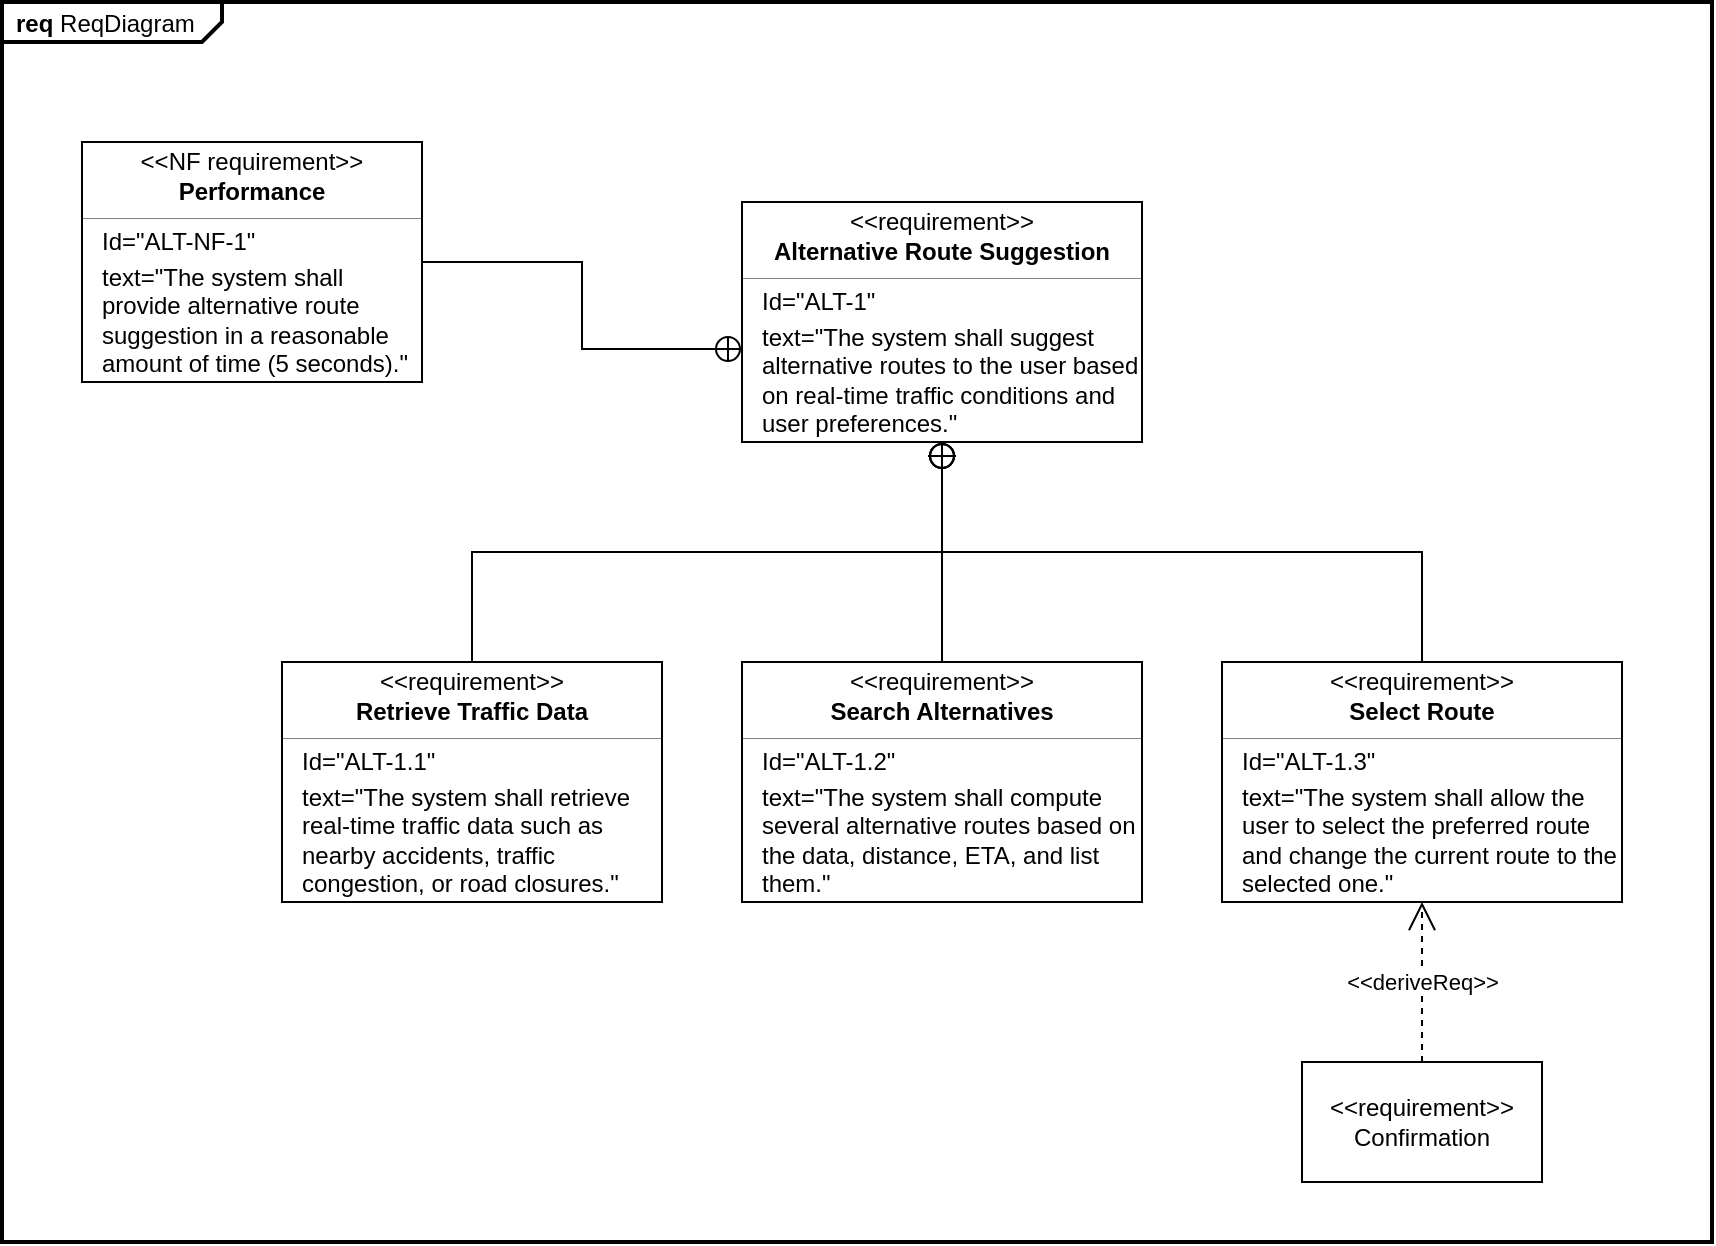<mxfile version="26.2.2">
  <diagram name="Page-1" id="RoBDvHYxKR69cgUxRB9M">
    <mxGraphModel dx="1400" dy="482" grid="1" gridSize="10" guides="1" tooltips="1" connect="1" arrows="1" fold="1" page="1" pageScale="1" pageWidth="583" pageHeight="827" math="0" shadow="0">
      <root>
        <mxCell id="0" />
        <mxCell id="1" parent="0" />
        <mxCell id="d6nDWf26179W9ONTrDyo-1" value="&lt;p style=&quot;margin:0px;margin-top:4px;margin-left:7px;text-align:left;&quot;&gt;&lt;b&gt;req&lt;/b&gt;  ReqDiagram&lt;/p&gt;" style="html=1;shape=mxgraph.sysml.package;overflow=fill;labelX=110;strokeWidth=2;align=center;" vertex="1" parent="1">
          <mxGeometry x="-90" y="60" width="855" height="620" as="geometry" />
        </mxCell>
        <mxCell id="d6nDWf26179W9ONTrDyo-5" value="" style="rounded=0;html=1;labelBackgroundColor=none;endArrow=none;edgeStyle=elbowEdgeStyle;elbow=vertical;startArrow=sysMLPackCont;startSize=12;exitX=0.5;exitY=1;exitDx=0;exitDy=0;" edge="1" source="d6nDWf26179W9ONTrDyo-12" target="d6nDWf26179W9ONTrDyo-21" parent="1">
          <mxGeometry relative="1" as="geometry">
            <mxPoint x="380" y="300.0" as="sourcePoint" />
            <mxPoint x="290" y="390" as="targetPoint" />
          </mxGeometry>
        </mxCell>
        <mxCell id="d6nDWf26179W9ONTrDyo-6" value="" style="rounded=0;html=1;labelBackgroundColor=none;endArrow=none;edgeStyle=elbowEdgeStyle;elbow=vertical;startArrow=sysMLPackCont;startSize=12;exitX=0.5;exitY=1;exitDx=0;exitDy=0;" edge="1" source="d6nDWf26179W9ONTrDyo-12" target="d6nDWf26179W9ONTrDyo-15" parent="1">
          <mxGeometry relative="1" as="geometry">
            <mxPoint x="380" y="300" as="sourcePoint" />
            <mxPoint x="470" y="390.0" as="targetPoint" />
          </mxGeometry>
        </mxCell>
        <mxCell id="d6nDWf26179W9ONTrDyo-8" value="" style="fontStyle=1;align=center;verticalAlign=middle;childLayout=stackLayout;horizontal=1;horizontalStack=0;resizeParent=1;resizeParentMax=0;resizeLast=0;marginBottom=0;" vertex="1" parent="1">
          <mxGeometry x="280" y="160" width="200" height="120" as="geometry" />
        </mxCell>
        <mxCell id="d6nDWf26179W9ONTrDyo-9" value="&amp;lt;&amp;lt;requirement&amp;gt;&amp;gt;" style="html=1;align=center;spacing=0;verticalAlign=middle;strokeColor=none;fillColor=none;whiteSpace=wrap;spacingTop=3;" vertex="1" parent="d6nDWf26179W9ONTrDyo-8">
          <mxGeometry width="200" height="16" as="geometry" />
        </mxCell>
        <mxCell id="d6nDWf26179W9ONTrDyo-10" value="Alternative Route Suggestion" style="html=1;align=center;spacing=0;verticalAlign=middle;strokeColor=none;fillColor=none;whiteSpace=wrap;fontStyle=1" vertex="1" parent="d6nDWf26179W9ONTrDyo-8">
          <mxGeometry y="16" width="200" height="18" as="geometry" />
        </mxCell>
        <mxCell id="d6nDWf26179W9ONTrDyo-11" value="" style="line;strokeWidth=0.25;fillColor=none;align=left;verticalAlign=middle;spacingTop=-1;spacingLeft=3;spacingRight=3;rotatable=0;labelPosition=right;points=[];portConstraint=eastwest;" vertex="1" parent="d6nDWf26179W9ONTrDyo-8">
          <mxGeometry y="34" width="200" height="8" as="geometry" />
        </mxCell>
        <mxCell id="d6nDWf26179W9ONTrDyo-13" value="Id=&quot;ALT-1&quot;" style="html=1;align=left;spacing=0;verticalAlign=middle;strokeColor=none;fillColor=none;whiteSpace=wrap;spacingLeft=10;" vertex="1" parent="d6nDWf26179W9ONTrDyo-8">
          <mxGeometry y="42" width="200" height="16" as="geometry" />
        </mxCell>
        <mxCell id="d6nDWf26179W9ONTrDyo-12" value="text=&quot;The system shall suggest alternative routes to the user based on real-time traffic conditions and user preferences.&quot;" style="html=1;align=left;spacing=0;verticalAlign=middle;strokeColor=none;fillColor=none;whiteSpace=wrap;spacingLeft=10;" vertex="1" parent="d6nDWf26179W9ONTrDyo-8">
          <mxGeometry y="58" width="200" height="62" as="geometry" />
        </mxCell>
        <mxCell id="d6nDWf26179W9ONTrDyo-15" value="" style="fontStyle=1;align=center;verticalAlign=middle;childLayout=stackLayout;horizontal=1;horizontalStack=0;resizeParent=1;resizeParentMax=0;resizeLast=0;marginBottom=0;" vertex="1" parent="1">
          <mxGeometry x="280" y="390" width="200" height="120" as="geometry" />
        </mxCell>
        <mxCell id="d6nDWf26179W9ONTrDyo-16" value="&amp;lt;&amp;lt;requirement&amp;gt;&amp;gt;" style="html=1;align=center;spacing=0;verticalAlign=middle;strokeColor=none;fillColor=none;whiteSpace=wrap;spacingTop=3;" vertex="1" parent="d6nDWf26179W9ONTrDyo-15">
          <mxGeometry width="200" height="16" as="geometry" />
        </mxCell>
        <mxCell id="d6nDWf26179W9ONTrDyo-17" value="Search Alternatives" style="html=1;align=center;spacing=0;verticalAlign=middle;strokeColor=none;fillColor=none;whiteSpace=wrap;fontStyle=1" vertex="1" parent="d6nDWf26179W9ONTrDyo-15">
          <mxGeometry y="16" width="200" height="18" as="geometry" />
        </mxCell>
        <mxCell id="d6nDWf26179W9ONTrDyo-18" value="" style="line;strokeWidth=0.25;fillColor=none;align=left;verticalAlign=middle;spacingTop=-1;spacingLeft=3;spacingRight=3;rotatable=0;labelPosition=right;points=[];portConstraint=eastwest;" vertex="1" parent="d6nDWf26179W9ONTrDyo-15">
          <mxGeometry y="34" width="200" height="8" as="geometry" />
        </mxCell>
        <mxCell id="d6nDWf26179W9ONTrDyo-19" value="Id=&quot;ALT-1.2&quot;" style="html=1;align=left;spacing=0;verticalAlign=middle;strokeColor=none;fillColor=none;whiteSpace=wrap;spacingLeft=10;" vertex="1" parent="d6nDWf26179W9ONTrDyo-15">
          <mxGeometry y="42" width="200" height="16" as="geometry" />
        </mxCell>
        <mxCell id="d6nDWf26179W9ONTrDyo-20" value="text=&quot;The system shall compute several alternative routes based on the data, distance, ETA, and list them.&quot;" style="html=1;align=left;spacing=0;verticalAlign=middle;strokeColor=none;fillColor=none;whiteSpace=wrap;spacingLeft=10;" vertex="1" parent="d6nDWf26179W9ONTrDyo-15">
          <mxGeometry y="58" width="200" height="62" as="geometry" />
        </mxCell>
        <mxCell id="d6nDWf26179W9ONTrDyo-21" value="" style="fontStyle=1;align=center;verticalAlign=middle;childLayout=stackLayout;horizontal=1;horizontalStack=0;resizeParent=1;resizeParentMax=0;resizeLast=0;marginBottom=0;" vertex="1" parent="1">
          <mxGeometry x="50" y="390" width="190" height="120" as="geometry" />
        </mxCell>
        <mxCell id="d6nDWf26179W9ONTrDyo-22" value="&amp;lt;&amp;lt;requirement&amp;gt;&amp;gt;" style="html=1;align=center;spacing=0;verticalAlign=middle;strokeColor=none;fillColor=none;whiteSpace=wrap;spacingTop=3;" vertex="1" parent="d6nDWf26179W9ONTrDyo-21">
          <mxGeometry width="190" height="16" as="geometry" />
        </mxCell>
        <mxCell id="d6nDWf26179W9ONTrDyo-23" value="Retrieve Traffic Data" style="html=1;align=center;spacing=0;verticalAlign=middle;strokeColor=none;fillColor=none;whiteSpace=wrap;fontStyle=1" vertex="1" parent="d6nDWf26179W9ONTrDyo-21">
          <mxGeometry y="16" width="190" height="18" as="geometry" />
        </mxCell>
        <mxCell id="d6nDWf26179W9ONTrDyo-24" value="" style="line;strokeWidth=0.25;fillColor=none;align=left;verticalAlign=middle;spacingTop=-1;spacingLeft=3;spacingRight=3;rotatable=0;labelPosition=right;points=[];portConstraint=eastwest;" vertex="1" parent="d6nDWf26179W9ONTrDyo-21">
          <mxGeometry y="34" width="190" height="8" as="geometry" />
        </mxCell>
        <mxCell id="d6nDWf26179W9ONTrDyo-25" value="Id=&quot;ALT-1.1&quot;" style="html=1;align=left;spacing=0;verticalAlign=middle;strokeColor=none;fillColor=none;whiteSpace=wrap;spacingLeft=10;" vertex="1" parent="d6nDWf26179W9ONTrDyo-21">
          <mxGeometry y="42" width="190" height="16" as="geometry" />
        </mxCell>
        <mxCell id="d6nDWf26179W9ONTrDyo-26" value="text=&quot;The system shall retrieve real-time traffic data such as nearby accidents, traffic congestion, or road closures.&lt;span style=&quot;background-color: transparent; color: light-dark(rgb(0, 0, 0), rgb(255, 255, 255));&quot;&gt;&quot;&lt;/span&gt;" style="html=1;align=left;spacing=0;verticalAlign=middle;strokeColor=none;fillColor=none;whiteSpace=wrap;spacingLeft=10;" vertex="1" parent="d6nDWf26179W9ONTrDyo-21">
          <mxGeometry y="58" width="190" height="62" as="geometry" />
        </mxCell>
        <mxCell id="d6nDWf26179W9ONTrDyo-27" value="" style="fontStyle=1;align=center;verticalAlign=middle;childLayout=stackLayout;horizontal=1;horizontalStack=0;resizeParent=1;resizeParentMax=0;resizeLast=0;marginBottom=0;" vertex="1" parent="1">
          <mxGeometry x="520" y="390" width="200" height="120" as="geometry" />
        </mxCell>
        <mxCell id="d6nDWf26179W9ONTrDyo-28" value="&amp;lt;&amp;lt;requirement&amp;gt;&amp;gt;" style="html=1;align=center;spacing=0;verticalAlign=middle;strokeColor=none;fillColor=none;whiteSpace=wrap;spacingTop=3;" vertex="1" parent="d6nDWf26179W9ONTrDyo-27">
          <mxGeometry width="200" height="16" as="geometry" />
        </mxCell>
        <mxCell id="d6nDWf26179W9ONTrDyo-29" value="Select Route" style="html=1;align=center;spacing=0;verticalAlign=middle;strokeColor=none;fillColor=none;whiteSpace=wrap;fontStyle=1" vertex="1" parent="d6nDWf26179W9ONTrDyo-27">
          <mxGeometry y="16" width="200" height="18" as="geometry" />
        </mxCell>
        <mxCell id="d6nDWf26179W9ONTrDyo-30" value="" style="line;strokeWidth=0.25;fillColor=none;align=left;verticalAlign=middle;spacingTop=-1;spacingLeft=3;spacingRight=3;rotatable=0;labelPosition=right;points=[];portConstraint=eastwest;" vertex="1" parent="d6nDWf26179W9ONTrDyo-27">
          <mxGeometry y="34" width="200" height="8" as="geometry" />
        </mxCell>
        <mxCell id="d6nDWf26179W9ONTrDyo-31" value="Id=&quot;ALT-1.3&quot;" style="html=1;align=left;spacing=0;verticalAlign=middle;strokeColor=none;fillColor=none;whiteSpace=wrap;spacingLeft=10;" vertex="1" parent="d6nDWf26179W9ONTrDyo-27">
          <mxGeometry y="42" width="200" height="16" as="geometry" />
        </mxCell>
        <mxCell id="d6nDWf26179W9ONTrDyo-32" value="text=&quot;The system shall allow the user to select the preferred route and change the current route to the selected one.&quot;" style="html=1;align=left;spacing=0;verticalAlign=middle;strokeColor=none;fillColor=none;whiteSpace=wrap;spacingLeft=10;" vertex="1" parent="d6nDWf26179W9ONTrDyo-27">
          <mxGeometry y="58" width="200" height="62" as="geometry" />
        </mxCell>
        <mxCell id="d6nDWf26179W9ONTrDyo-34" style="edgeStyle=orthogonalEdgeStyle;rounded=0;orthogonalLoop=1;jettySize=auto;html=1;exitX=0.5;exitY=0;exitDx=0;exitDy=0;entryX=0.5;entryY=1;entryDx=0;entryDy=0;endArrow=circlePlus;endFill=0;endSize=5;" edge="1" parent="1" source="d6nDWf26179W9ONTrDyo-28" target="d6nDWf26179W9ONTrDyo-12">
          <mxGeometry relative="1" as="geometry" />
        </mxCell>
        <mxCell id="d6nDWf26179W9ONTrDyo-36" value="&amp;lt;&amp;lt;requirement&amp;gt;&amp;gt;&lt;br&gt;Confirmation" style="shape=rect;html=1;whiteSpace=wrap;align=center;" vertex="1" parent="1">
          <mxGeometry x="560" y="590" width="120" height="60" as="geometry" />
        </mxCell>
        <mxCell id="d6nDWf26179W9ONTrDyo-38" value="&amp;lt;&amp;lt;deriveReq&amp;gt;&amp;gt;" style="endArrow=open;html=1;edgeStyle=none;endSize=12;dashed=1;rounded=0;entryX=0.5;entryY=1;entryDx=0;entryDy=0;" edge="1" source="d6nDWf26179W9ONTrDyo-36" target="d6nDWf26179W9ONTrDyo-32" parent="1">
          <mxGeometry relative="1" as="geometry">
            <mxPoint x="463" y="600" as="targetPoint" />
          </mxGeometry>
        </mxCell>
        <mxCell id="d6nDWf26179W9ONTrDyo-63" style="edgeStyle=orthogonalEdgeStyle;rounded=0;orthogonalLoop=1;jettySize=auto;html=1;entryX=0;entryY=0.25;entryDx=0;entryDy=0;endArrow=circlePlus;endFill=0;startSize=6;endSize=5;" edge="1" parent="1" source="d6nDWf26179W9ONTrDyo-57" target="d6nDWf26179W9ONTrDyo-12">
          <mxGeometry relative="1" as="geometry" />
        </mxCell>
        <mxCell id="d6nDWf26179W9ONTrDyo-57" value="" style="fontStyle=1;align=center;verticalAlign=middle;childLayout=stackLayout;horizontal=1;horizontalStack=0;resizeParent=1;resizeParentMax=0;resizeLast=0;marginBottom=0;" vertex="1" parent="1">
          <mxGeometry x="-50" y="130" width="170" height="120" as="geometry" />
        </mxCell>
        <mxCell id="d6nDWf26179W9ONTrDyo-58" value="&amp;lt;&amp;lt;NF requirement&amp;gt;&amp;gt;" style="html=1;align=center;spacing=0;verticalAlign=middle;strokeColor=none;fillColor=none;whiteSpace=wrap;spacingTop=3;" vertex="1" parent="d6nDWf26179W9ONTrDyo-57">
          <mxGeometry width="170" height="16" as="geometry" />
        </mxCell>
        <mxCell id="d6nDWf26179W9ONTrDyo-59" value="Performance" style="html=1;align=center;spacing=0;verticalAlign=middle;strokeColor=none;fillColor=none;whiteSpace=wrap;fontStyle=1" vertex="1" parent="d6nDWf26179W9ONTrDyo-57">
          <mxGeometry y="16" width="170" height="18" as="geometry" />
        </mxCell>
        <mxCell id="d6nDWf26179W9ONTrDyo-60" value="" style="line;strokeWidth=0.25;fillColor=none;align=left;verticalAlign=middle;spacingTop=-1;spacingLeft=3;spacingRight=3;rotatable=0;labelPosition=right;points=[];portConstraint=eastwest;" vertex="1" parent="d6nDWf26179W9ONTrDyo-57">
          <mxGeometry y="34" width="170" height="8" as="geometry" />
        </mxCell>
        <mxCell id="d6nDWf26179W9ONTrDyo-61" value="Id=&quot;ALT-NF-1&quot;" style="html=1;align=left;spacing=0;verticalAlign=middle;strokeColor=none;fillColor=none;whiteSpace=wrap;spacingLeft=10;" vertex="1" parent="d6nDWf26179W9ONTrDyo-57">
          <mxGeometry y="42" width="170" height="16" as="geometry" />
        </mxCell>
        <mxCell id="d6nDWf26179W9ONTrDyo-62" value="text=&quot;The system shall provide alternative route suggestion in a reasonable amount of time (5 seconds).&quot;" style="html=1;align=left;spacing=0;verticalAlign=middle;strokeColor=none;fillColor=none;whiteSpace=wrap;spacingLeft=10;" vertex="1" parent="d6nDWf26179W9ONTrDyo-57">
          <mxGeometry y="58" width="170" height="62" as="geometry" />
        </mxCell>
      </root>
    </mxGraphModel>
  </diagram>
</mxfile>
